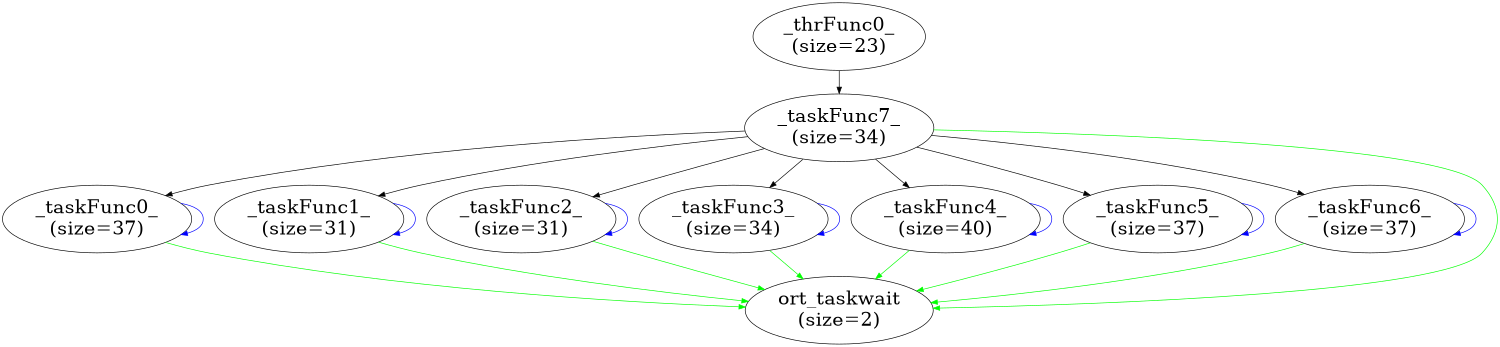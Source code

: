 digraph  {
center=1;
rankdir=TB;
rotate=0;
size="10,8";
0 [fontsize=30, label="_thrFunc0_\n(size=23)"];
2 [fontsize=30, label="_taskFunc7_\n(size=34)"];
8 [fontsize=30, label="_taskFunc0_\n(size=37)"];
9 [fontsize=30, label="_taskFunc1_\n(size=31)"];
10 [fontsize=30, label="_taskFunc2_\n(size=31)"];
11 [fontsize=30, label="_taskFunc3_\n(size=34)"];
12 [fontsize=30, label="_taskFunc4_\n(size=40)"];
13 [fontsize=30, label="_taskFunc5_\n(size=37)"];
14 [fontsize=30, label="_taskFunc6_\n(size=37)"];
15 [fontsize=30, label="ort_taskwait\n(size=2)"];
0 -> 2  [key=0];
2 -> 8  [key=0];
2 -> 9  [key=0];
2 -> 10  [key=0];
2 -> 11  [key=0];
2 -> 12  [key=0];
2 -> 13  [key=0];
2 -> 14  [key=0];
2 -> 15  [color=green, key=0];
8 -> 8  [color=blue, key=0];
8 -> 15  [color=green, key=0];
9 -> 9  [color=blue, key=0];
9 -> 15  [color=green, key=0];
10 -> 10  [color=blue, key=0];
10 -> 15  [color=green, key=0];
11 -> 11  [color=blue, key=0];
11 -> 15  [color=green, key=0];
12 -> 12  [color=blue, key=0];
12 -> 15  [color=green, key=0];
13 -> 13  [color=blue, key=0];
13 -> 15  [color=green, key=0];
14 -> 14  [color=blue, key=0];
14 -> 15  [color=green, key=0];
}
